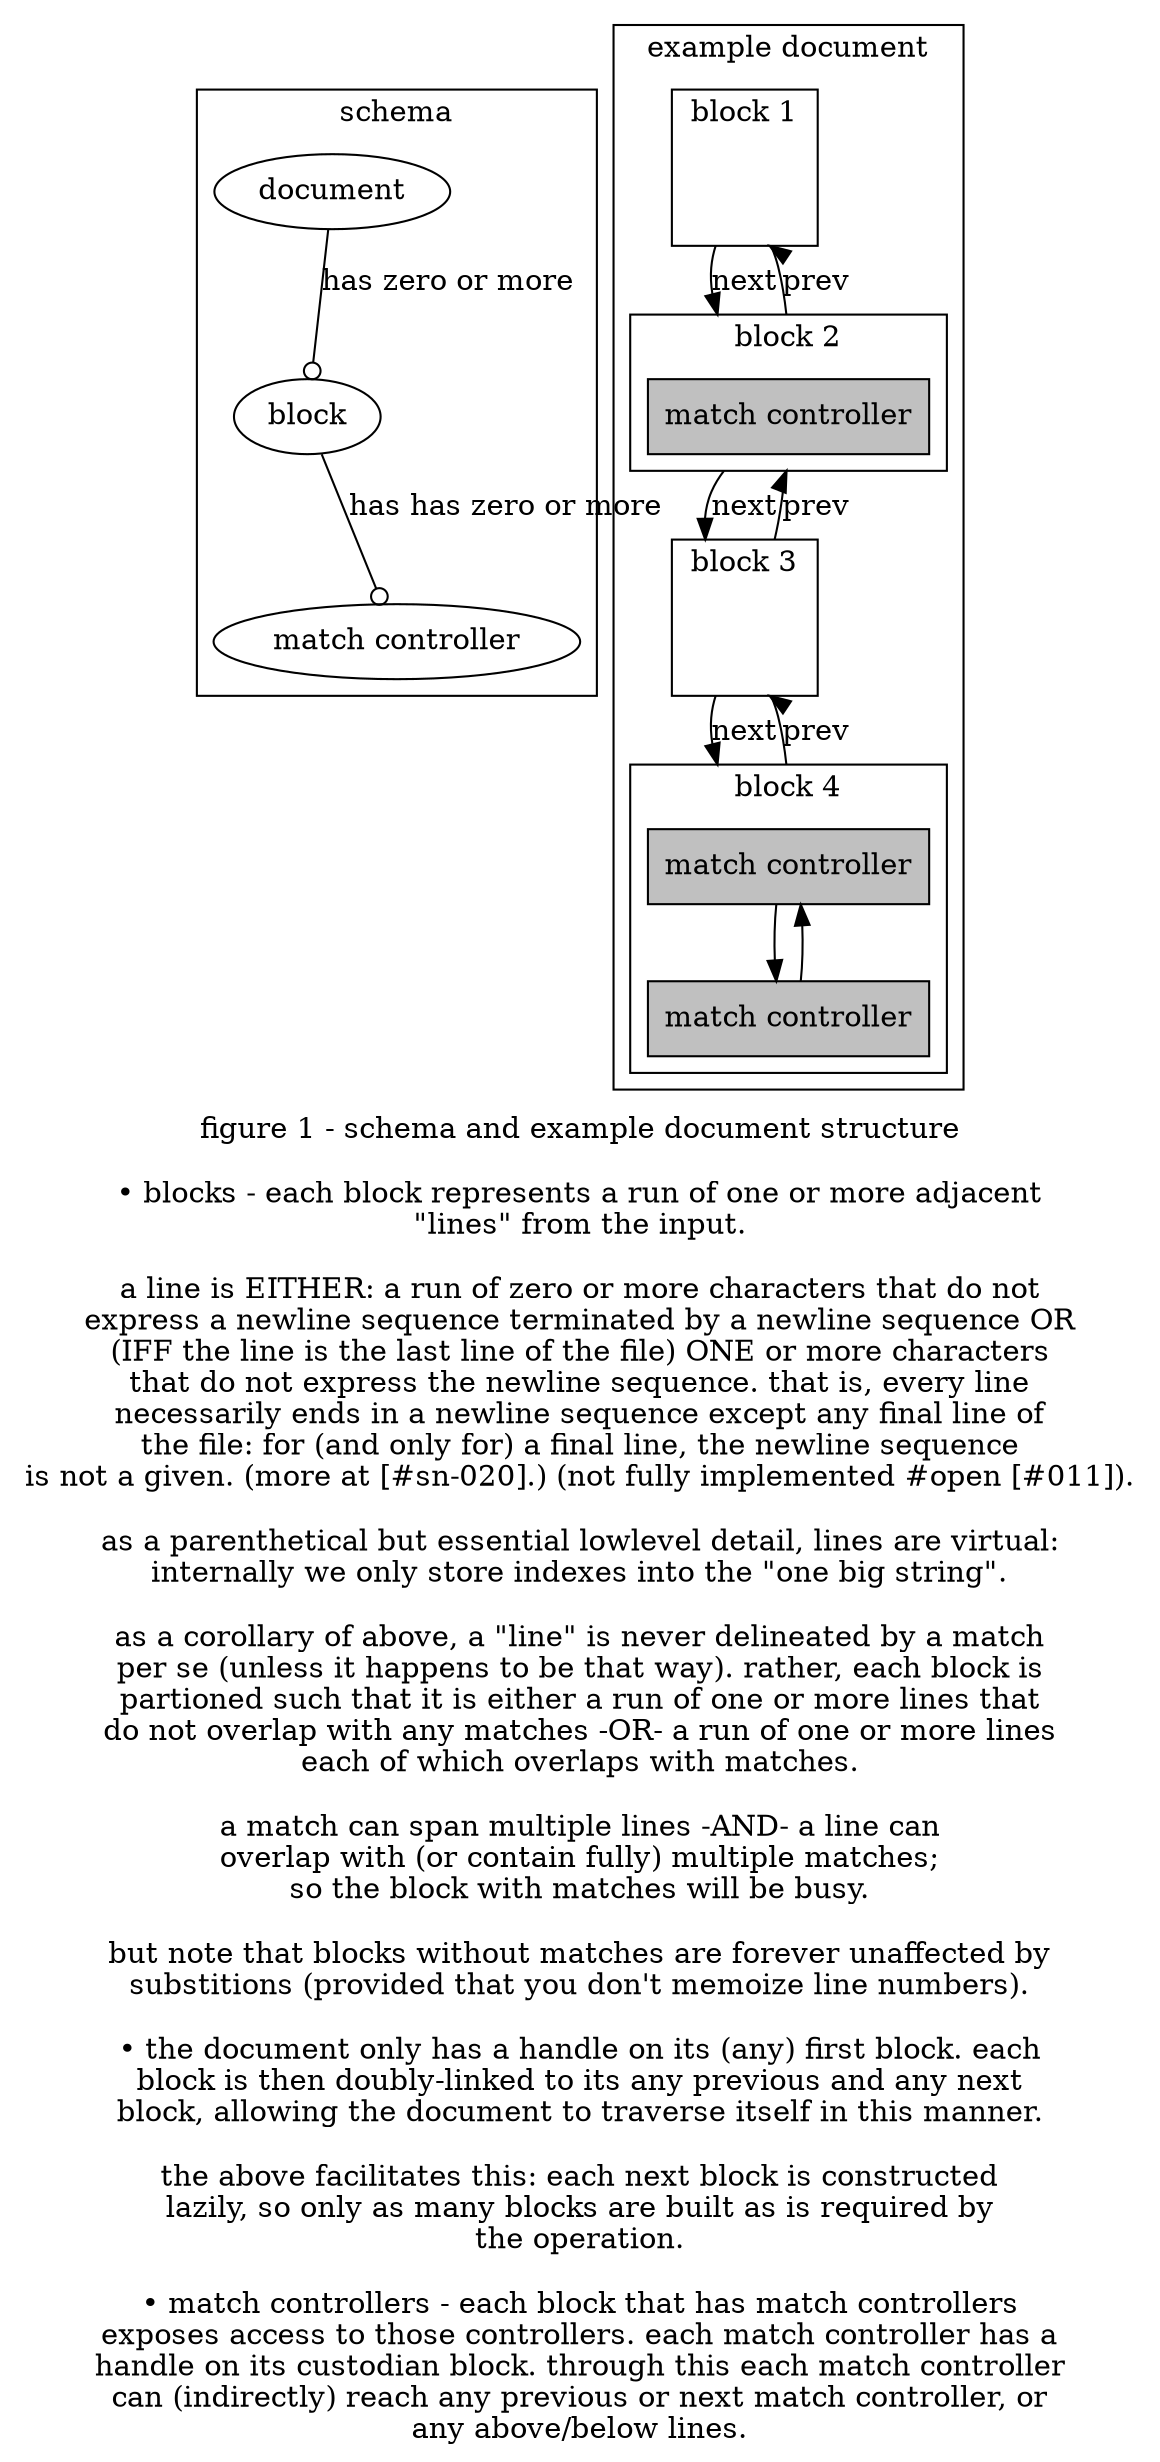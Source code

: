 digraph G {

  label="figure 1 - schema and example document structure

• blocks - each block represents a run of one or more adjacent
\"lines\" from the input.

a line is EITHER: a run of zero or more characters that do not
express a newline sequence terminated by a newline sequence OR
(IFF the line is the last line of the file) ONE or more characters
that do not express the newline sequence. that is, every line
necessarily ends in a newline sequence except any final line of
the file: for (and only for) a final line, the newline sequence
is not a given. (more at [#sn-020].) (not fully implemented #open [#011]).

as a parenthetical but essential lowlevel detail, lines are virtual:
internally we only store indexes into the \"one big string\".

as a corollary of above, a \"line\" is never delineated by a match
per se (unless it happens to be that way). rather, each block is
partioned such that it is either a run of one or more lines that
do not overlap with any matches -OR- a run of one or more lines
each of which overlaps with matches.

a match can span multiple lines -AND- a line can
overlap with (or contain fully) multiple matches;
so the block with matches will be busy.

but note that blocks without matches are forever unaffected by
substitions (provided that you don't memoize line numbers).

• the document only has a handle on its (any) first block. each
block is then doubly-linked to its any previous and any next
block, allowing the document to traverse itself in this manner.

the above facilitates this: each next block is constructed
lazily, so only as many blocks are built as is required by
the operation.

• match controllers - each block that has match controllers
exposes access to those controllers. each match controller has a
handle on its custodian block. through this each match controller
can (indirectly) reach any previous or next match controller, or
any above/below lines.
"

  compound=true

  subgraph cluster_schema {
    label="schema"
    node [shape=ellipse]
    a->b [label="has zero or more" arrowhead="odot"]
    b->c [label="has has zero or more" arrowhead="odot"]
    a [label="document"]
    b [label="block"]
    c [label="match controller"]
  }

  subgraph cluster_doc {
    label="example document"
    style=filled
    fillcolor=white

    subgraph cluster0 {
      label="block 1"
      fillcolor=white
      b0 [style="invis"]
    }

    subgraph cluster1 {
      label="block 2"
      fillcolor=white
      node [shape=rect style=filled fillcolor=grey]
      b1_mc [label="match controller"]
    }

    b0->b1_mc [ltail=cluster0 lhead=cluster1 label="next"]
    b1_mc->b0 [ltail=cluster1 lhead=cluster0 label="prev"]

    subgraph cluster2 {
      label="block 3"
      fillcolor=white
      b2 [style="invis"]
    }

    b1_mc->b2 [ltail=cluster1 lhead=cluster2 label="next"]
    b2->b1_mc [ltail=cluster2 lhead=cluster1 label="prev"]

    subgraph cluster3 {
      label="block 4"
      fillcolor=white
      node [shape=rect style=filled fillcolor=grey]
      b3_mc0 [label="match controller"]
      b3_mc1 [label="match controller"]
      b3_mc1->b3_mc0
      b3_mc0->b3_mc1
    }

    b2->b3_mc0 [ltail=cluster2 lhead=cluster3 label="next"]
    b3_mc0->b2 [ltail=cluster3 lhead=cluster2 label="prev"]
  }
}
